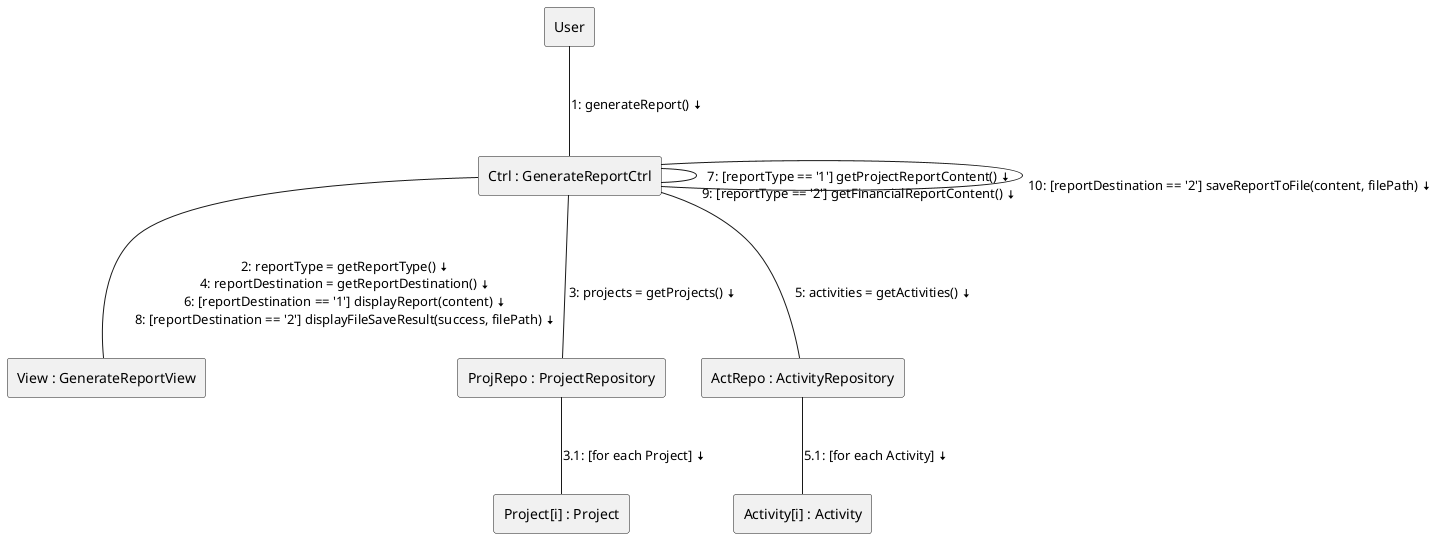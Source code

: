 @startuml
rectangle User
rectangle "Ctrl : GenerateReportCtrl" as Ctrl
rectangle "View : GenerateReportView" as View
rectangle "ProjRepo : ProjectRepository" as ProjRepo
rectangle "ActRepo : ActivityRepository" as ActRepo
rectangle "Project[i] : Project" as Proji
rectangle "Activity[i] : Activity" as Acti

User --(Ctrl): \n1: generateReport() <&arrow-bottom>
Ctrl --(View): \n2: reportType = getReportType() <&arrow-bottom>\n4: reportDestination = getReportDestination() <&arrow-bottom>\n6: [reportDestination == '1'] displayReport(content) <&arrow-bottom>\n8: [reportDestination == '2'] displayFileSaveResult(success, filePath) <&arrow-bottom>
Ctrl --(ProjRepo): \n3: projects = getProjects() <&arrow-bottom>
ProjRepo --(Proji): \n3.1: [for each Project] <&arrow-bottom>
Ctrl --(ActRepo): \n5: activities = getActivities() <&arrow-bottom>
ActRepo --(Acti): \n5.1: [for each Activity] <&arrow-bottom>
Ctrl --(Ctrl): \n7: [reportType == '1'] getProjectReportContent() <&arrow-bottom>\n9: [reportType == '2'] getFinancialReportContent() <&arrow-bottom>
Ctrl --(Ctrl): \n10: [reportDestination == '2'] saveReportToFile(content, filePath) <&arrow-bottom>
@enduml
